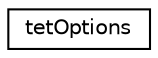 digraph "Graphical Class Hierarchy"
{
 // LATEX_PDF_SIZE
  edge [fontname="Helvetica",fontsize="10",labelfontname="Helvetica",labelfontsize="10"];
  node [fontname="Helvetica",fontsize="10",shape=record];
  rankdir="LR";
  Node0 [label="tetOptions",height=0.2,width=0.4,color="black", fillcolor="white", style="filled",URL="$classtet_options.html",tooltip="Interface to Tetgen for remeshing purposes."];
}

